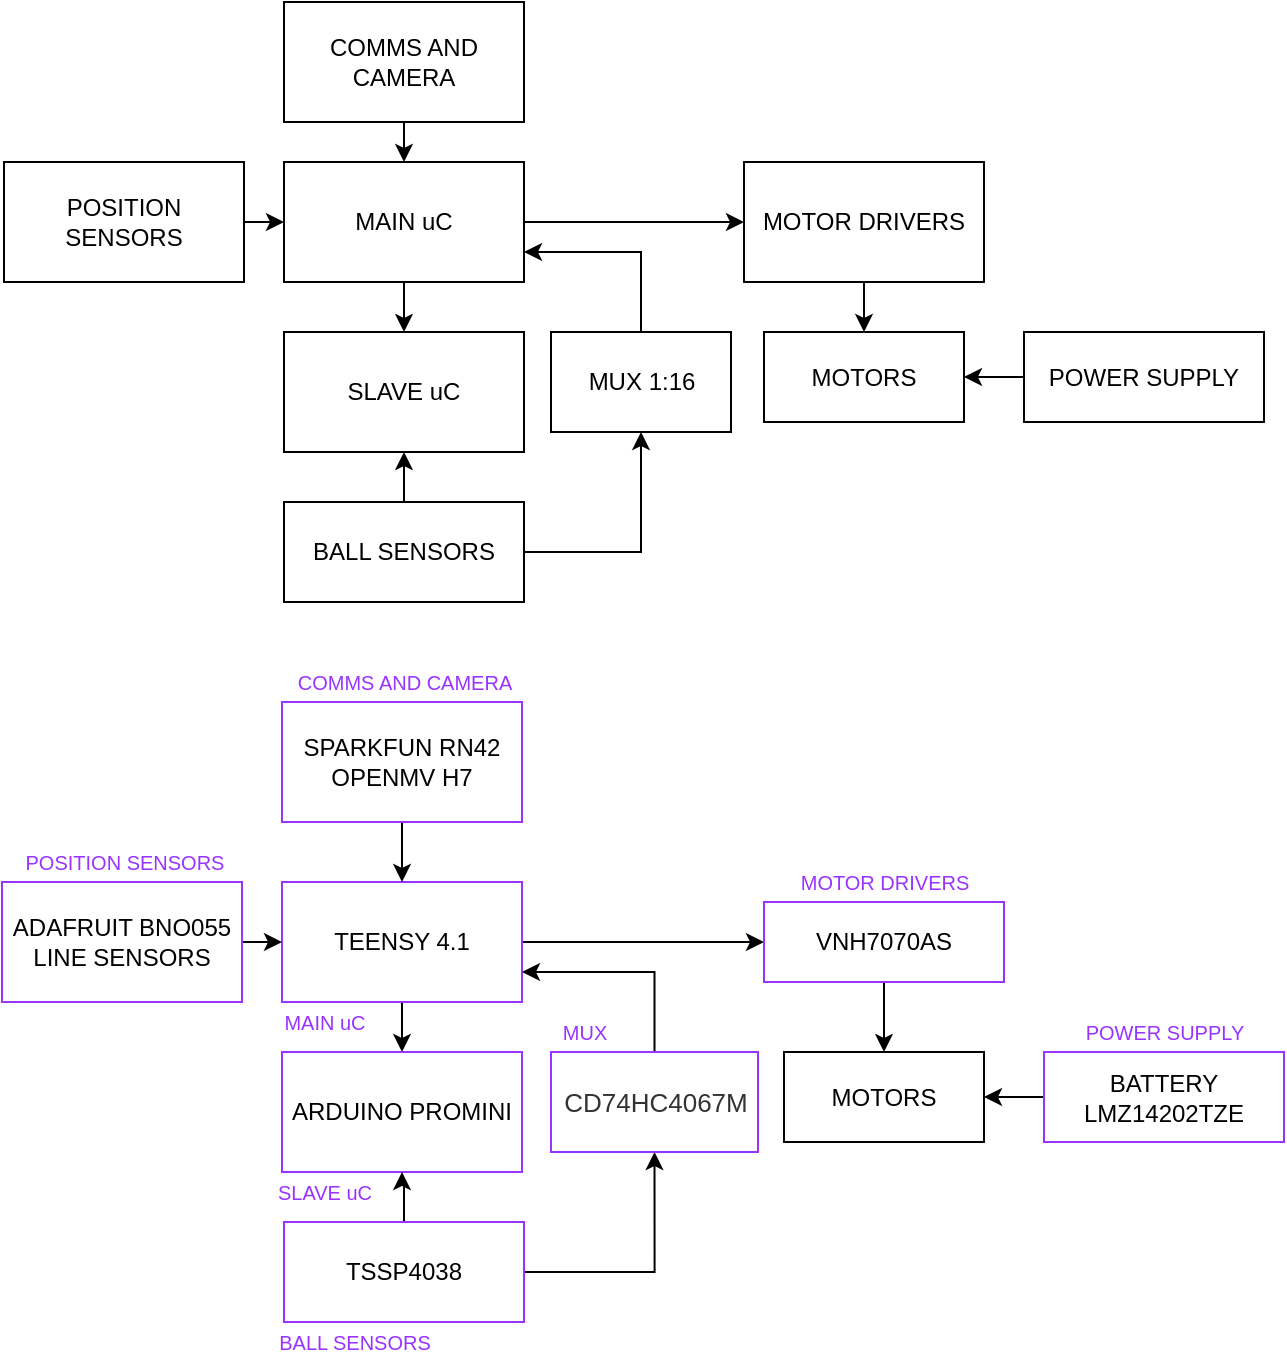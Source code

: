 <mxfile version="14.6.6" type="device"><diagram id="5yfojNXDwsvQ8Qdef-qt" name="Page-1"><mxGraphModel dx="2237" dy="1098" grid="1" gridSize="10" guides="1" tooltips="1" connect="1" arrows="1" fold="1" page="1" pageScale="1" pageWidth="827" pageHeight="1169" math="0" shadow="0"><root><mxCell id="0"/><mxCell id="1" parent="0"/><mxCell id="rpXJRxE8DmmW18WUQZQZ-3" style="edgeStyle=orthogonalEdgeStyle;rounded=0;orthogonalLoop=1;jettySize=auto;html=1;entryX=0.5;entryY=0;entryDx=0;entryDy=0;" parent="1" source="rpXJRxE8DmmW18WUQZQZ-1" target="rpXJRxE8DmmW18WUQZQZ-2" edge="1"><mxGeometry relative="1" as="geometry"/></mxCell><mxCell id="rpXJRxE8DmmW18WUQZQZ-13" style="edgeStyle=orthogonalEdgeStyle;rounded=0;orthogonalLoop=1;jettySize=auto;html=1;exitX=1;exitY=0.5;exitDx=0;exitDy=0;entryX=0;entryY=0.5;entryDx=0;entryDy=0;" parent="1" source="rpXJRxE8DmmW18WUQZQZ-1" target="rpXJRxE8DmmW18WUQZQZ-12" edge="1"><mxGeometry relative="1" as="geometry"/></mxCell><mxCell id="rpXJRxE8DmmW18WUQZQZ-1" value="MAIN uC" style="rounded=0;whiteSpace=wrap;html=1;" parent="1" vertex="1"><mxGeometry x="241" y="380" width="120" height="60" as="geometry"/></mxCell><mxCell id="rpXJRxE8DmmW18WUQZQZ-2" value="SLAVE uC" style="rounded=0;whiteSpace=wrap;html=1;" parent="1" vertex="1"><mxGeometry x="241" y="465" width="120" height="60" as="geometry"/></mxCell><mxCell id="rpXJRxE8DmmW18WUQZQZ-6" style="edgeStyle=orthogonalEdgeStyle;rounded=0;orthogonalLoop=1;jettySize=auto;html=1;exitX=1;exitY=0.5;exitDx=0;exitDy=0;entryX=0;entryY=0.5;entryDx=0;entryDy=0;" parent="1" source="rpXJRxE8DmmW18WUQZQZ-4" target="rpXJRxE8DmmW18WUQZQZ-1" edge="1"><mxGeometry relative="1" as="geometry"/></mxCell><mxCell id="rpXJRxE8DmmW18WUQZQZ-4" value="POSITION SENSORS" style="rounded=0;whiteSpace=wrap;html=1;" parent="1" vertex="1"><mxGeometry x="101" y="380" width="120" height="60" as="geometry"/></mxCell><mxCell id="rpXJRxE8DmmW18WUQZQZ-9" style="edgeStyle=orthogonalEdgeStyle;rounded=0;orthogonalLoop=1;jettySize=auto;html=1;entryX=0.5;entryY=1;entryDx=0;entryDy=0;" parent="1" source="rpXJRxE8DmmW18WUQZQZ-5" target="rpXJRxE8DmmW18WUQZQZ-2" edge="1"><mxGeometry relative="1" as="geometry"/></mxCell><mxCell id="sC_aCdEqHjF-NHukFpt2-2" style="edgeStyle=orthogonalEdgeStyle;rounded=0;orthogonalLoop=1;jettySize=auto;html=1;exitX=1;exitY=0.5;exitDx=0;exitDy=0;entryX=0.5;entryY=1;entryDx=0;entryDy=0;" edge="1" parent="1" source="rpXJRxE8DmmW18WUQZQZ-5" target="sC_aCdEqHjF-NHukFpt2-1"><mxGeometry relative="1" as="geometry"><Array as="points"><mxPoint x="420" y="575"/></Array></mxGeometry></mxCell><mxCell id="rpXJRxE8DmmW18WUQZQZ-5" value="BALL SENSORS" style="rounded=0;whiteSpace=wrap;html=1;" parent="1" vertex="1"><mxGeometry x="241" y="550" width="120" height="50" as="geometry"/></mxCell><mxCell id="rpXJRxE8DmmW18WUQZQZ-15" style="edgeStyle=orthogonalEdgeStyle;rounded=0;orthogonalLoop=1;jettySize=auto;html=1;exitX=0.5;exitY=1;exitDx=0;exitDy=0;entryX=0.5;entryY=0;entryDx=0;entryDy=0;" parent="1" source="rpXJRxE8DmmW18WUQZQZ-12" target="rpXJRxE8DmmW18WUQZQZ-14" edge="1"><mxGeometry relative="1" as="geometry"/></mxCell><mxCell id="rpXJRxE8DmmW18WUQZQZ-12" value="MOTOR DRIVERS" style="rounded=0;whiteSpace=wrap;html=1;" parent="1" vertex="1"><mxGeometry x="471" y="380" width="120" height="60" as="geometry"/></mxCell><mxCell id="rpXJRxE8DmmW18WUQZQZ-14" value="MOTORS" style="rounded=0;whiteSpace=wrap;html=1;" parent="1" vertex="1"><mxGeometry x="481" y="465" width="100" height="45" as="geometry"/></mxCell><mxCell id="rpXJRxE8DmmW18WUQZQZ-17" style="edgeStyle=orthogonalEdgeStyle;rounded=0;orthogonalLoop=1;jettySize=auto;html=1;exitX=0;exitY=0.5;exitDx=0;exitDy=0;entryX=1;entryY=0.5;entryDx=0;entryDy=0;" parent="1" source="rpXJRxE8DmmW18WUQZQZ-16" target="rpXJRxE8DmmW18WUQZQZ-14" edge="1"><mxGeometry relative="1" as="geometry"/></mxCell><mxCell id="rpXJRxE8DmmW18WUQZQZ-16" value="POWER SUPPLY" style="rounded=0;whiteSpace=wrap;html=1;" parent="1" vertex="1"><mxGeometry x="611" y="465" width="120" height="45" as="geometry"/></mxCell><mxCell id="rpXJRxE8DmmW18WUQZQZ-19" style="edgeStyle=orthogonalEdgeStyle;rounded=0;orthogonalLoop=1;jettySize=auto;html=1;exitX=0.5;exitY=1;exitDx=0;exitDy=0;entryX=0.5;entryY=0;entryDx=0;entryDy=0;" parent="1" source="rpXJRxE8DmmW18WUQZQZ-18" target="rpXJRxE8DmmW18WUQZQZ-1" edge="1"><mxGeometry relative="1" as="geometry"/></mxCell><mxCell id="rpXJRxE8DmmW18WUQZQZ-18" value="COMMS AND CAMERA" style="rounded=0;whiteSpace=wrap;html=1;" parent="1" vertex="1"><mxGeometry x="241" y="300" width="120" height="60" as="geometry"/></mxCell><mxCell id="rpXJRxE8DmmW18WUQZQZ-20" style="edgeStyle=orthogonalEdgeStyle;rounded=0;orthogonalLoop=1;jettySize=auto;html=1;entryX=0.5;entryY=0;entryDx=0;entryDy=0;" parent="1" source="rpXJRxE8DmmW18WUQZQZ-22" target="rpXJRxE8DmmW18WUQZQZ-23" edge="1"><mxGeometry relative="1" as="geometry"/></mxCell><mxCell id="rpXJRxE8DmmW18WUQZQZ-21" style="edgeStyle=orthogonalEdgeStyle;rounded=0;orthogonalLoop=1;jettySize=auto;html=1;exitX=1;exitY=0.5;exitDx=0;exitDy=0;entryX=0;entryY=0.5;entryDx=0;entryDy=0;" parent="1" source="rpXJRxE8DmmW18WUQZQZ-22" target="rpXJRxE8DmmW18WUQZQZ-30" edge="1"><mxGeometry relative="1" as="geometry"/></mxCell><mxCell id="rpXJRxE8DmmW18WUQZQZ-22" value="TEENSY 4.1" style="rounded=0;whiteSpace=wrap;html=1;strokeColor=#9933FF;" parent="1" vertex="1"><mxGeometry x="240" y="740" width="120" height="60" as="geometry"/></mxCell><mxCell id="rpXJRxE8DmmW18WUQZQZ-23" value="ARDUINO PROMINI" style="rounded=0;whiteSpace=wrap;html=1;strokeColor=#9933FF;" parent="1" vertex="1"><mxGeometry x="240" y="825" width="120" height="60" as="geometry"/></mxCell><mxCell id="rpXJRxE8DmmW18WUQZQZ-24" style="edgeStyle=orthogonalEdgeStyle;rounded=0;orthogonalLoop=1;jettySize=auto;html=1;exitX=1;exitY=0.5;exitDx=0;exitDy=0;entryX=0;entryY=0.5;entryDx=0;entryDy=0;" parent="1" source="rpXJRxE8DmmW18WUQZQZ-25" target="rpXJRxE8DmmW18WUQZQZ-22" edge="1"><mxGeometry relative="1" as="geometry"/></mxCell><mxCell id="rpXJRxE8DmmW18WUQZQZ-25" value="ADAFRUIT BNO055&lt;br&gt;LINE SENSORS" style="rounded=0;whiteSpace=wrap;html=1;strokeColor=#9933FF;" parent="1" vertex="1"><mxGeometry x="100" y="740" width="120" height="60" as="geometry"/></mxCell><mxCell id="rpXJRxE8DmmW18WUQZQZ-26" style="edgeStyle=orthogonalEdgeStyle;rounded=0;orthogonalLoop=1;jettySize=auto;html=1;entryX=0.5;entryY=1;entryDx=0;entryDy=0;" parent="1" source="rpXJRxE8DmmW18WUQZQZ-28" target="rpXJRxE8DmmW18WUQZQZ-23" edge="1"><mxGeometry relative="1" as="geometry"/></mxCell><mxCell id="sC_aCdEqHjF-NHukFpt2-6" style="edgeStyle=orthogonalEdgeStyle;rounded=0;orthogonalLoop=1;jettySize=auto;html=1;exitX=1;exitY=0.5;exitDx=0;exitDy=0;entryX=0.5;entryY=1;entryDx=0;entryDy=0;" edge="1" parent="1" source="rpXJRxE8DmmW18WUQZQZ-28" target="sC_aCdEqHjF-NHukFpt2-4"><mxGeometry relative="1" as="geometry"/></mxCell><mxCell id="rpXJRxE8DmmW18WUQZQZ-28" value="TSSP4038" style="rounded=0;whiteSpace=wrap;html=1;strokeColor=#9933FF;" parent="1" vertex="1"><mxGeometry x="241" y="910" width="120" height="50" as="geometry"/></mxCell><mxCell id="rpXJRxE8DmmW18WUQZQZ-29" style="edgeStyle=orthogonalEdgeStyle;rounded=0;orthogonalLoop=1;jettySize=auto;html=1;exitX=0.5;exitY=1;exitDx=0;exitDy=0;entryX=0.5;entryY=0;entryDx=0;entryDy=0;" parent="1" source="rpXJRxE8DmmW18WUQZQZ-30" target="rpXJRxE8DmmW18WUQZQZ-31" edge="1"><mxGeometry relative="1" as="geometry"/></mxCell><mxCell id="rpXJRxE8DmmW18WUQZQZ-30" value="VNH7070AS" style="rounded=0;whiteSpace=wrap;html=1;strokeColor=#9933FF;" parent="1" vertex="1"><mxGeometry x="481" y="750" width="120" height="40" as="geometry"/></mxCell><mxCell id="rpXJRxE8DmmW18WUQZQZ-31" value="MOTORS" style="rounded=0;whiteSpace=wrap;html=1;" parent="1" vertex="1"><mxGeometry x="491" y="825" width="100" height="45" as="geometry"/></mxCell><mxCell id="rpXJRxE8DmmW18WUQZQZ-32" style="edgeStyle=orthogonalEdgeStyle;rounded=0;orthogonalLoop=1;jettySize=auto;html=1;exitX=0;exitY=0.5;exitDx=0;exitDy=0;entryX=1;entryY=0.5;entryDx=0;entryDy=0;" parent="1" source="rpXJRxE8DmmW18WUQZQZ-33" target="rpXJRxE8DmmW18WUQZQZ-31" edge="1"><mxGeometry relative="1" as="geometry"/></mxCell><mxCell id="rpXJRxE8DmmW18WUQZQZ-33" value="BATTERY&lt;br&gt;LMZ14202TZE" style="rounded=0;whiteSpace=wrap;html=1;strokeColor=#9933FF;" parent="1" vertex="1"><mxGeometry x="621" y="825" width="120" height="45" as="geometry"/></mxCell><mxCell id="rpXJRxE8DmmW18WUQZQZ-34" style="edgeStyle=orthogonalEdgeStyle;rounded=0;orthogonalLoop=1;jettySize=auto;html=1;exitX=0.5;exitY=1;exitDx=0;exitDy=0;entryX=0.5;entryY=0;entryDx=0;entryDy=0;" parent="1" source="rpXJRxE8DmmW18WUQZQZ-35" target="rpXJRxE8DmmW18WUQZQZ-22" edge="1"><mxGeometry relative="1" as="geometry"/></mxCell><mxCell id="rpXJRxE8DmmW18WUQZQZ-35" value="SPARKFUN RN42&lt;br&gt;OPENMV H7" style="rounded=0;whiteSpace=wrap;html=1;strokeColor=#9933FF;" parent="1" vertex="1"><mxGeometry x="240" y="650" width="120" height="60" as="geometry"/></mxCell><mxCell id="rpXJRxE8DmmW18WUQZQZ-36" value="&lt;font style=&quot;font-size: 10px&quot; color=&quot;#9933ff&quot;&gt;MOTOR DRIVERS&lt;/font&gt;" style="text;html=1;align=center;verticalAlign=middle;resizable=0;points=[];autosize=1;strokeColor=none;" parent="1" vertex="1"><mxGeometry x="491" y="730" width="100" height="20" as="geometry"/></mxCell><mxCell id="rpXJRxE8DmmW18WUQZQZ-37" value="&lt;font color=&quot;#9933ff&quot;&gt;&lt;span style=&quot;font-size: 10px&quot;&gt;POWER SUPPLY&lt;/span&gt;&lt;/font&gt;" style="text;html=1;align=center;verticalAlign=middle;resizable=0;points=[];autosize=1;strokeColor=none;" parent="1" vertex="1"><mxGeometry x="636" y="805" width="90" height="20" as="geometry"/></mxCell><mxCell id="rpXJRxE8DmmW18WUQZQZ-40" value="&lt;font style=&quot;font-size: 10px&quot; color=&quot;#9933ff&quot;&gt;POSITION SENSORS&lt;/font&gt;" style="text;html=1;align=center;verticalAlign=middle;resizable=0;points=[];autosize=1;strokeColor=none;" parent="1" vertex="1"><mxGeometry x="106" y="720" width="110" height="20" as="geometry"/></mxCell><mxCell id="rpXJRxE8DmmW18WUQZQZ-41" value="&lt;font style=&quot;font-size: 10px&quot; color=&quot;#9933ff&quot;&gt;COMMS AND CAMERA&lt;/font&gt;" style="text;html=1;align=center;verticalAlign=middle;resizable=0;points=[];autosize=1;strokeColor=none;" parent="1" vertex="1"><mxGeometry x="241" y="630" width="120" height="20" as="geometry"/></mxCell><mxCell id="rpXJRxE8DmmW18WUQZQZ-43" value="&lt;font style=&quot;font-size: 10px&quot; color=&quot;#9933ff&quot;&gt;MAIN uC&lt;/font&gt;" style="text;html=1;align=center;verticalAlign=middle;resizable=0;points=[];autosize=1;strokeColor=none;" parent="1" vertex="1"><mxGeometry x="231" y="800" width="60" height="20" as="geometry"/></mxCell><mxCell id="rpXJRxE8DmmW18WUQZQZ-44" value="&lt;font style=&quot;font-size: 10px&quot; color=&quot;#9933ff&quot;&gt;SLAVE uC&lt;/font&gt;" style="text;html=1;align=center;verticalAlign=middle;resizable=0;points=[];autosize=1;strokeColor=none;" parent="1" vertex="1"><mxGeometry x="231" y="885" width="60" height="20" as="geometry"/></mxCell><mxCell id="rpXJRxE8DmmW18WUQZQZ-45" value="&lt;font style=&quot;font-size: 10px&quot; color=&quot;#9933ff&quot;&gt;BALL SENSORS&lt;/font&gt;" style="text;html=1;align=center;verticalAlign=middle;resizable=0;points=[];autosize=1;strokeColor=none;" parent="1" vertex="1"><mxGeometry x="231" y="960" width="90" height="20" as="geometry"/></mxCell><mxCell id="sC_aCdEqHjF-NHukFpt2-3" style="edgeStyle=orthogonalEdgeStyle;rounded=0;orthogonalLoop=1;jettySize=auto;html=1;exitX=0.5;exitY=0;exitDx=0;exitDy=0;entryX=1;entryY=0.75;entryDx=0;entryDy=0;" edge="1" parent="1" source="sC_aCdEqHjF-NHukFpt2-1" target="rpXJRxE8DmmW18WUQZQZ-1"><mxGeometry relative="1" as="geometry"/></mxCell><mxCell id="sC_aCdEqHjF-NHukFpt2-1" value="MUX 1:16" style="rounded=0;whiteSpace=wrap;html=1;" vertex="1" parent="1"><mxGeometry x="374.5" y="465" width="90" height="50" as="geometry"/></mxCell><mxCell id="sC_aCdEqHjF-NHukFpt2-7" style="edgeStyle=orthogonalEdgeStyle;rounded=0;orthogonalLoop=1;jettySize=auto;html=1;entryX=1;entryY=0.75;entryDx=0;entryDy=0;" edge="1" parent="1" source="sC_aCdEqHjF-NHukFpt2-4" target="rpXJRxE8DmmW18WUQZQZ-22"><mxGeometry relative="1" as="geometry"><Array as="points"><mxPoint x="426" y="785"/></Array></mxGeometry></mxCell><mxCell id="sC_aCdEqHjF-NHukFpt2-4" value="&lt;span style=&quot;color: rgb(51 , 51 , 51) ; font-family: &amp;#34;arial&amp;#34; , &amp;#34;helvetica&amp;#34; , sans-serif ; font-size: 13px ; background-color: rgb(255 , 255 , 255)&quot;&gt;CD74HC4067M&lt;/span&gt;" style="rounded=0;whiteSpace=wrap;html=1;strokeColor=#9933FF;" vertex="1" parent="1"><mxGeometry x="374.5" y="825" width="103.5" height="50" as="geometry"/></mxCell><mxCell id="sC_aCdEqHjF-NHukFpt2-5" value="&lt;font style=&quot;font-size: 10px&quot; color=&quot;#9933ff&quot;&gt;MUX&lt;/font&gt;" style="text;html=1;align=center;verticalAlign=middle;resizable=0;points=[];autosize=1;strokeColor=none;" vertex="1" parent="1"><mxGeometry x="371" y="805" width="40" height="20" as="geometry"/></mxCell></root></mxGraphModel></diagram></mxfile>